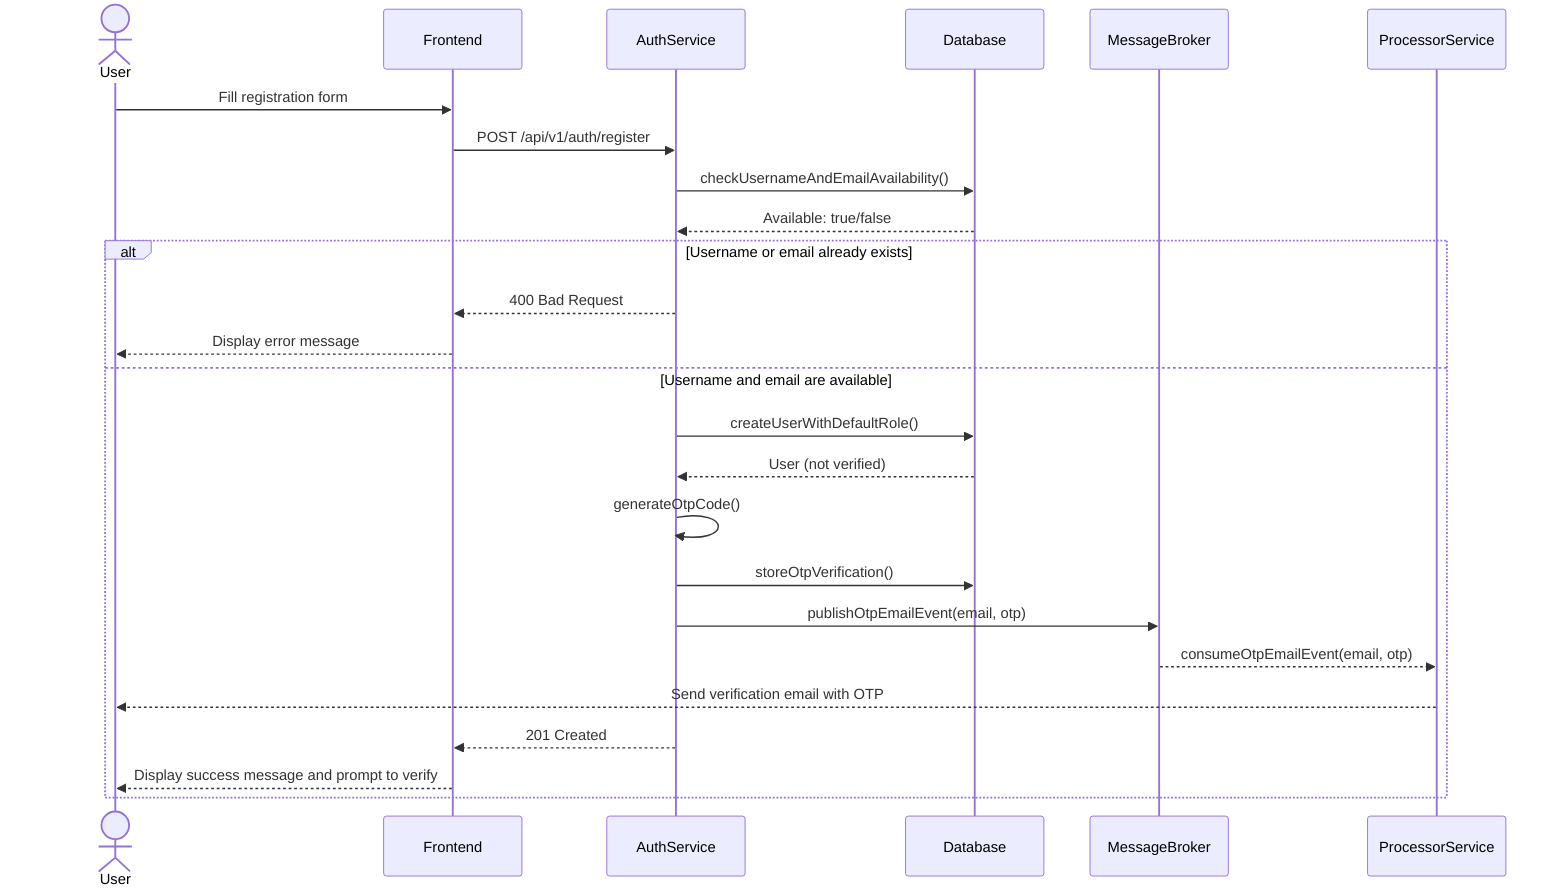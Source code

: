 sequenceDiagram
    actor User
    participant Frontend
    participant AuthService
    participant Database
    participant MessageBroker
    participant ProcessorService

    User->>Frontend: Fill registration form
    Frontend->>AuthService: POST /api/v1/auth/register

    AuthService->>Database: checkUsernameAndEmailAvailability()
    Database-->>AuthService: Available: true/false

    alt Username or email already exists
        AuthService-->>Frontend: 400 Bad Request
        Frontend-->>User: Display error message
    else Username and email are available
        AuthService->>Database: createUserWithDefaultRole()
        Database-->>AuthService: User (not verified)

        AuthService->>AuthService: generateOtpCode()
        AuthService->>Database: storeOtpVerification()

        AuthService->>MessageBroker: publishOtpEmailEvent(email, otp)
        MessageBroker-->>ProcessorService: consumeOtpEmailEvent(email, otp)
        ProcessorService-->>User: Send verification email with OTP

        AuthService-->>Frontend: 201 Created
        Frontend-->>User: Display success message and prompt to verify
    end